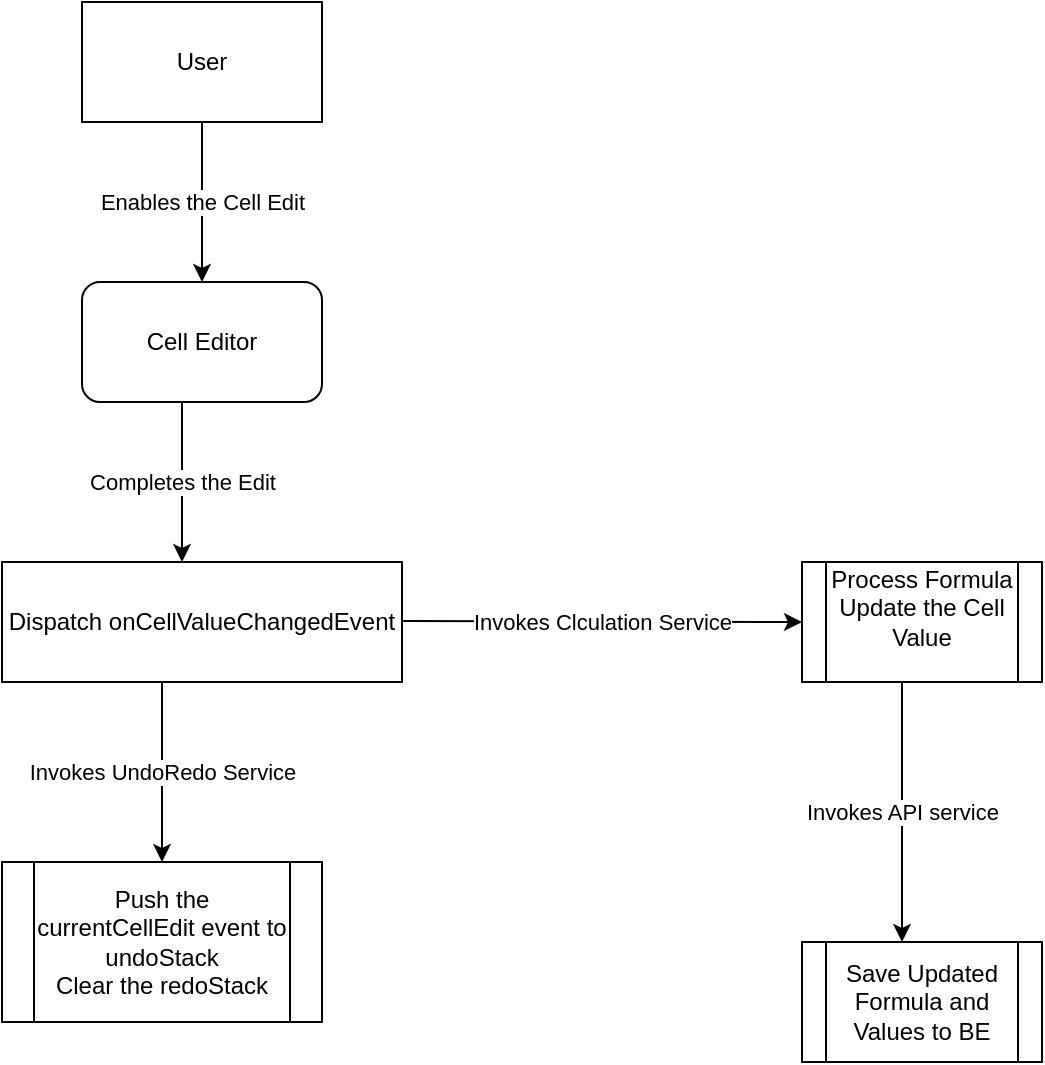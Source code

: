 <mxfile version="24.8.2">
  <diagram name="Page-1" id="90a13364-a465-7bf4-72fc-28e22215d7a0">
    <mxGraphModel dx="1026" dy="562" grid="1" gridSize="10" guides="1" tooltips="1" connect="1" arrows="1" fold="1" page="1" pageScale="1.5" pageWidth="1169" pageHeight="826" background="none" math="0" shadow="0">
      <root>
        <mxCell id="0" style=";html=1;" />
        <mxCell id="1" style=";html=1;" parent="0" />
        <mxCell id="Ar0YhepIN88lg4Nlt3Pr-1" value="User" style="rounded=0;whiteSpace=wrap;html=1;" vertex="1" parent="1">
          <mxGeometry x="170" y="170" width="120" height="60" as="geometry" />
        </mxCell>
        <mxCell id="Ar0YhepIN88lg4Nlt3Pr-6" value="" style="endArrow=classic;html=1;rounded=0;" edge="1" parent="1">
          <mxGeometry relative="1" as="geometry">
            <mxPoint x="230" y="230" as="sourcePoint" />
            <mxPoint x="230" y="310" as="targetPoint" />
          </mxGeometry>
        </mxCell>
        <mxCell id="Ar0YhepIN88lg4Nlt3Pr-7" value="Enables the Cell Edit" style="edgeLabel;resizable=0;html=1;;align=center;verticalAlign=middle;" connectable="0" vertex="1" parent="Ar0YhepIN88lg4Nlt3Pr-6">
          <mxGeometry relative="1" as="geometry" />
        </mxCell>
        <mxCell id="Ar0YhepIN88lg4Nlt3Pr-8" value="Cell Editor" style="rounded=1;whiteSpace=wrap;html=1;" vertex="1" parent="1">
          <mxGeometry x="170" y="310" width="120" height="60" as="geometry" />
        </mxCell>
        <mxCell id="Ar0YhepIN88lg4Nlt3Pr-11" value="" style="endArrow=classic;html=1;rounded=0;" edge="1" parent="1">
          <mxGeometry relative="1" as="geometry">
            <mxPoint x="220" y="370" as="sourcePoint" />
            <mxPoint x="220" y="450" as="targetPoint" />
          </mxGeometry>
        </mxCell>
        <mxCell id="Ar0YhepIN88lg4Nlt3Pr-12" value="Completes the Edit" style="edgeLabel;resizable=0;html=1;;align=center;verticalAlign=middle;" connectable="0" vertex="1" parent="Ar0YhepIN88lg4Nlt3Pr-11">
          <mxGeometry relative="1" as="geometry" />
        </mxCell>
        <mxCell id="Ar0YhepIN88lg4Nlt3Pr-14" value="Dispatch onCellValueChangedEvent" style="rounded=0;whiteSpace=wrap;html=1;" vertex="1" parent="1">
          <mxGeometry x="130" y="450" width="200" height="60" as="geometry" />
        </mxCell>
        <mxCell id="Ar0YhepIN88lg4Nlt3Pr-15" value="" style="endArrow=classic;html=1;rounded=0;" edge="1" parent="1">
          <mxGeometry relative="1" as="geometry">
            <mxPoint x="210" y="510" as="sourcePoint" />
            <mxPoint x="210" y="600" as="targetPoint" />
          </mxGeometry>
        </mxCell>
        <mxCell id="Ar0YhepIN88lg4Nlt3Pr-16" value="Invokes UndoRedo Service" style="edgeLabel;resizable=0;html=1;;align=center;verticalAlign=middle;" connectable="0" vertex="1" parent="Ar0YhepIN88lg4Nlt3Pr-15">
          <mxGeometry relative="1" as="geometry" />
        </mxCell>
        <mxCell id="Ar0YhepIN88lg4Nlt3Pr-24" value="" style="endArrow=classic;html=1;rounded=0;" edge="1" parent="1">
          <mxGeometry relative="1" as="geometry">
            <mxPoint x="330" y="479.5" as="sourcePoint" />
            <mxPoint x="530" y="480" as="targetPoint" />
          </mxGeometry>
        </mxCell>
        <mxCell id="Ar0YhepIN88lg4Nlt3Pr-25" value="Invokes Clculation Service" style="edgeLabel;resizable=0;html=1;;align=center;verticalAlign=middle;" connectable="0" vertex="1" parent="Ar0YhepIN88lg4Nlt3Pr-24">
          <mxGeometry relative="1" as="geometry" />
        </mxCell>
        <mxCell id="Ar0YhepIN88lg4Nlt3Pr-27" value="Process Formula&lt;div&gt;Update the Cell Value&lt;/div&gt;&lt;div&gt;&lt;br&gt;&lt;/div&gt;" style="shape=process;whiteSpace=wrap;html=1;backgroundOutline=1;" vertex="1" parent="1">
          <mxGeometry x="530" y="450" width="120" height="60" as="geometry" />
        </mxCell>
        <mxCell id="Ar0YhepIN88lg4Nlt3Pr-28" value="Push the currentCellEdit event to undoStack&lt;br&gt;Clear the redoStack" style="shape=process;whiteSpace=wrap;html=1;backgroundOutline=1;" vertex="1" parent="1">
          <mxGeometry x="130" y="600" width="160" height="80" as="geometry" />
        </mxCell>
        <mxCell id="Ar0YhepIN88lg4Nlt3Pr-29" value="" style="endArrow=classic;html=1;rounded=0;" edge="1" parent="1">
          <mxGeometry relative="1" as="geometry">
            <mxPoint x="580" y="510" as="sourcePoint" />
            <mxPoint x="580" y="640" as="targetPoint" />
          </mxGeometry>
        </mxCell>
        <mxCell id="Ar0YhepIN88lg4Nlt3Pr-30" value="Invokes API service" style="edgeLabel;resizable=0;html=1;;align=center;verticalAlign=middle;" connectable="0" vertex="1" parent="Ar0YhepIN88lg4Nlt3Pr-29">
          <mxGeometry relative="1" as="geometry" />
        </mxCell>
        <mxCell id="Ar0YhepIN88lg4Nlt3Pr-31" value="Save Updated Formula and Values to BE" style="shape=process;whiteSpace=wrap;html=1;backgroundOutline=1;" vertex="1" parent="1">
          <mxGeometry x="530" y="640" width="120" height="60" as="geometry" />
        </mxCell>
      </root>
    </mxGraphModel>
  </diagram>
</mxfile>
